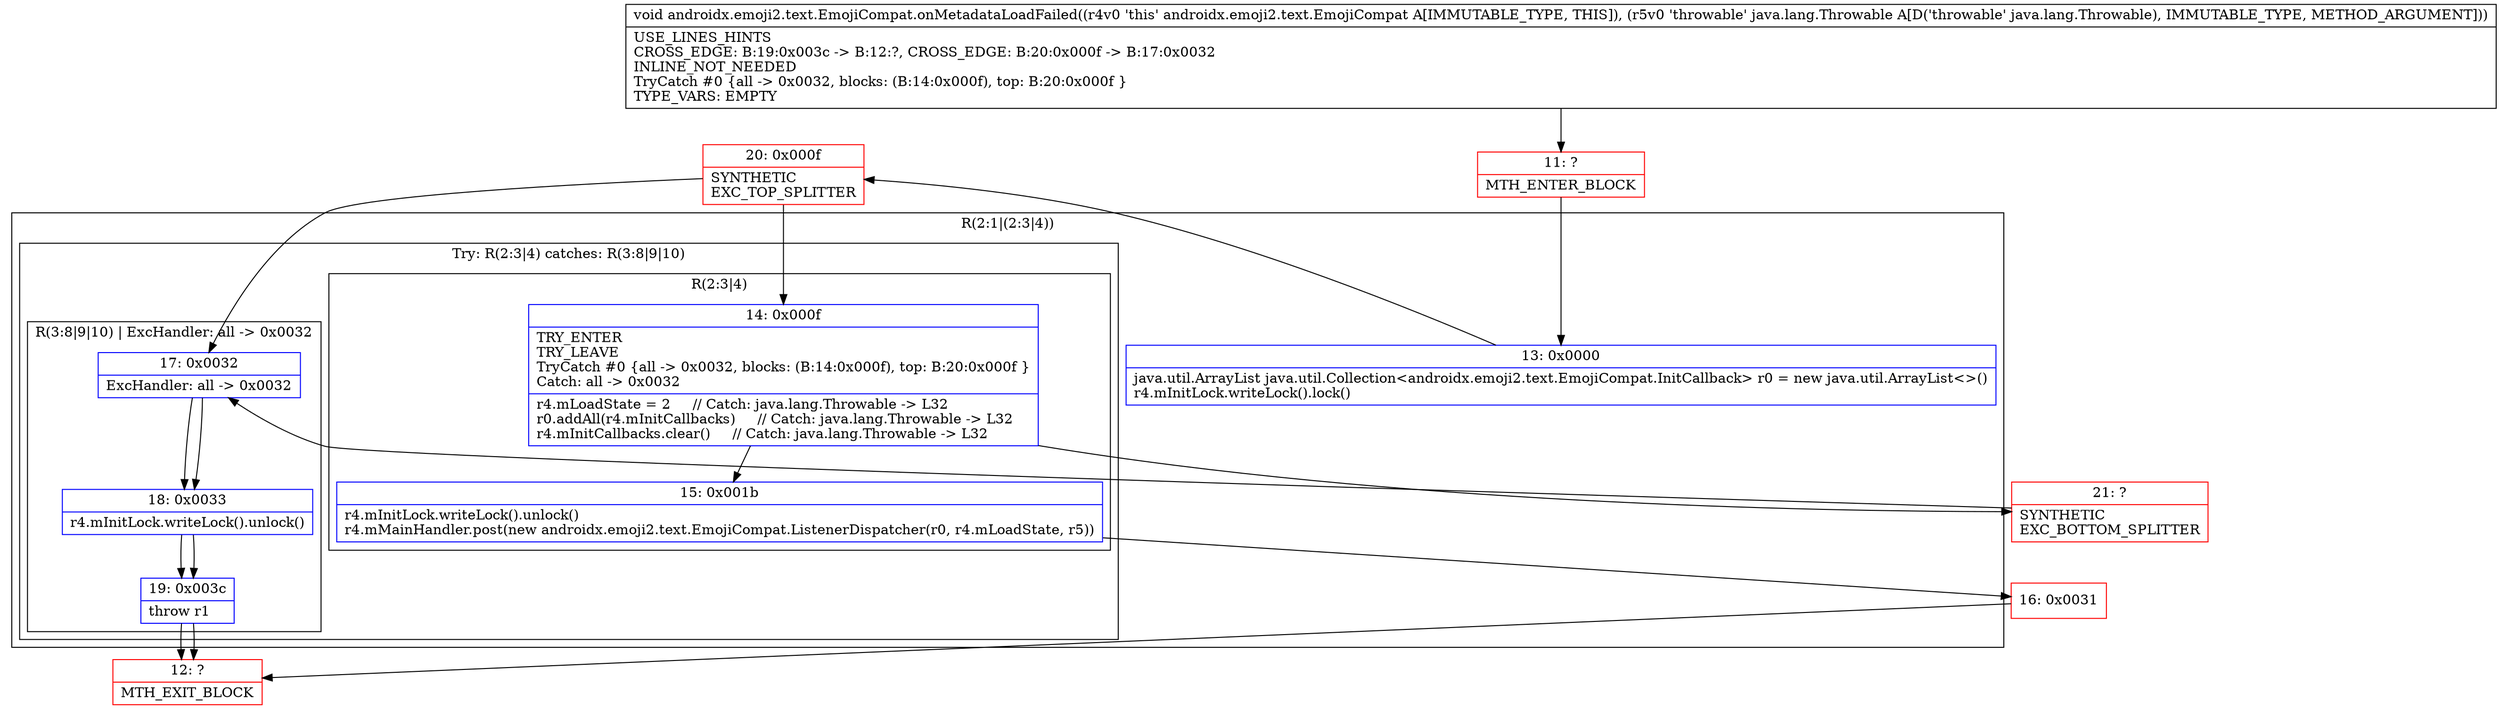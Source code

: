 digraph "CFG forandroidx.emoji2.text.EmojiCompat.onMetadataLoadFailed(Ljava\/lang\/Throwable;)V" {
subgraph cluster_Region_1279905792 {
label = "R(2:1|(2:3|4))";
node [shape=record,color=blue];
Node_13 [shape=record,label="{13\:\ 0x0000|java.util.ArrayList java.util.Collection\<androidx.emoji2.text.EmojiCompat.InitCallback\> r0 = new java.util.ArrayList\<\>()\lr4.mInitLock.writeLock().lock()\l}"];
subgraph cluster_TryCatchRegion_1416983913 {
label = "Try: R(2:3|4) catches: R(3:8|9|10)";
node [shape=record,color=blue];
subgraph cluster_Region_349040458 {
label = "R(2:3|4)";
node [shape=record,color=blue];
Node_14 [shape=record,label="{14\:\ 0x000f|TRY_ENTER\lTRY_LEAVE\lTryCatch #0 \{all \-\> 0x0032, blocks: (B:14:0x000f), top: B:20:0x000f \}\lCatch: all \-\> 0x0032\l|r4.mLoadState = 2     \/\/ Catch: java.lang.Throwable \-\> L32\lr0.addAll(r4.mInitCallbacks)     \/\/ Catch: java.lang.Throwable \-\> L32\lr4.mInitCallbacks.clear()     \/\/ Catch: java.lang.Throwable \-\> L32\l}"];
Node_15 [shape=record,label="{15\:\ 0x001b|r4.mInitLock.writeLock().unlock()\lr4.mMainHandler.post(new androidx.emoji2.text.EmojiCompat.ListenerDispatcher(r0, r4.mLoadState, r5))\l}"];
}
subgraph cluster_Region_2005415518 {
label = "R(3:8|9|10) | ExcHandler: all \-\> 0x0032\l";
node [shape=record,color=blue];
Node_17 [shape=record,label="{17\:\ 0x0032|ExcHandler: all \-\> 0x0032\l}"];
Node_18 [shape=record,label="{18\:\ 0x0033|r4.mInitLock.writeLock().unlock()\l}"];
Node_19 [shape=record,label="{19\:\ 0x003c|throw r1\l}"];
}
}
}
subgraph cluster_Region_2005415518 {
label = "R(3:8|9|10) | ExcHandler: all \-\> 0x0032\l";
node [shape=record,color=blue];
Node_17 [shape=record,label="{17\:\ 0x0032|ExcHandler: all \-\> 0x0032\l}"];
Node_18 [shape=record,label="{18\:\ 0x0033|r4.mInitLock.writeLock().unlock()\l}"];
Node_19 [shape=record,label="{19\:\ 0x003c|throw r1\l}"];
}
Node_11 [shape=record,color=red,label="{11\:\ ?|MTH_ENTER_BLOCK\l}"];
Node_20 [shape=record,color=red,label="{20\:\ 0x000f|SYNTHETIC\lEXC_TOP_SPLITTER\l}"];
Node_16 [shape=record,color=red,label="{16\:\ 0x0031}"];
Node_12 [shape=record,color=red,label="{12\:\ ?|MTH_EXIT_BLOCK\l}"];
Node_21 [shape=record,color=red,label="{21\:\ ?|SYNTHETIC\lEXC_BOTTOM_SPLITTER\l}"];
MethodNode[shape=record,label="{void androidx.emoji2.text.EmojiCompat.onMetadataLoadFailed((r4v0 'this' androidx.emoji2.text.EmojiCompat A[IMMUTABLE_TYPE, THIS]), (r5v0 'throwable' java.lang.Throwable A[D('throwable' java.lang.Throwable), IMMUTABLE_TYPE, METHOD_ARGUMENT]))  | USE_LINES_HINTS\lCROSS_EDGE: B:19:0x003c \-\> B:12:?, CROSS_EDGE: B:20:0x000f \-\> B:17:0x0032\lINLINE_NOT_NEEDED\lTryCatch #0 \{all \-\> 0x0032, blocks: (B:14:0x000f), top: B:20:0x000f \}\lTYPE_VARS: EMPTY\l}"];
MethodNode -> Node_11;Node_13 -> Node_20;
Node_14 -> Node_15;
Node_14 -> Node_21;
Node_15 -> Node_16;
Node_17 -> Node_18;
Node_18 -> Node_19;
Node_19 -> Node_12;
Node_17 -> Node_18;
Node_18 -> Node_19;
Node_19 -> Node_12;
Node_11 -> Node_13;
Node_20 -> Node_14;
Node_20 -> Node_17;
Node_16 -> Node_12;
Node_21 -> Node_17;
}

